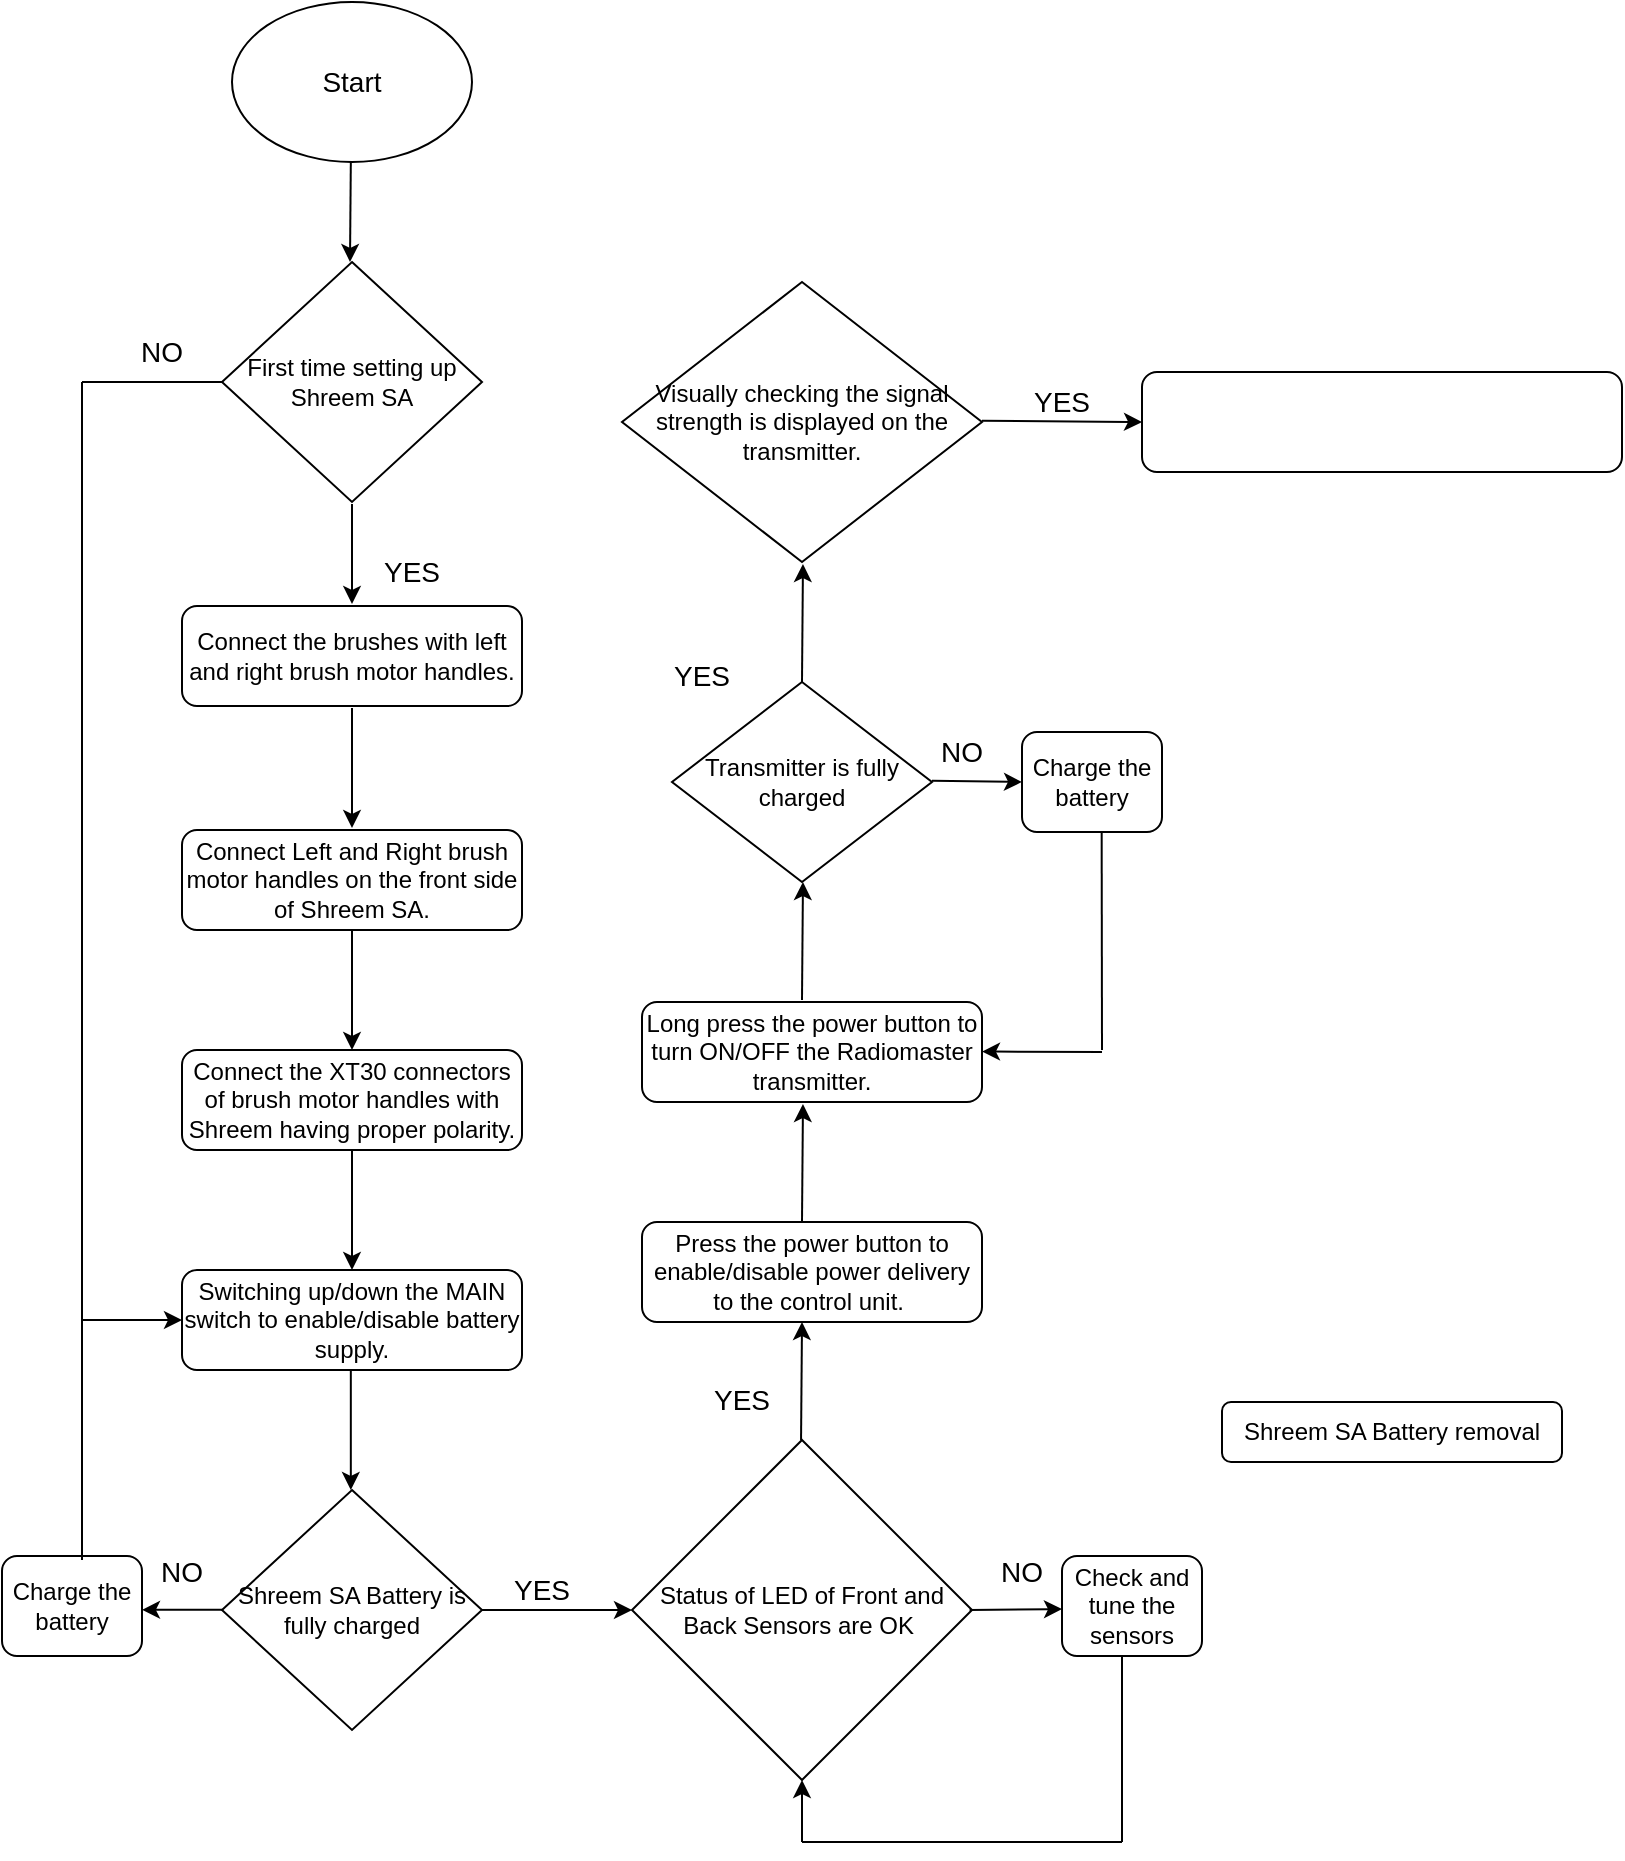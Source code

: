 <mxfile version="25.0.3">
  <diagram id="C5RBs43oDa-KdzZeNtuy" name="Page-1">
    <mxGraphModel dx="986" dy="472" grid="1" gridSize="10" guides="1" tooltips="1" connect="1" arrows="1" fold="1" page="1" pageScale="1" pageWidth="1169" pageHeight="1654" math="0" shadow="0">
      <root>
        <mxCell id="WIyWlLk6GJQsqaUBKTNV-0" />
        <mxCell id="WIyWlLk6GJQsqaUBKTNV-1" parent="WIyWlLk6GJQsqaUBKTNV-0" />
        <mxCell id="ZuE81GLq9ZgMECM_-Afw-1" value="&lt;span style=&quot;font-family: Arial, sans-serif; white-space-collapse: preserve;&quot;&gt;&lt;font&gt;Connect the brushes with left and right brush motor handles.&lt;/font&gt;&lt;/span&gt;" style="rounded=1;whiteSpace=wrap;html=1;fontSize=12;glass=0;strokeWidth=1;shadow=0;" vertex="1" parent="WIyWlLk6GJQsqaUBKTNV-1">
          <mxGeometry x="160" y="422" width="170" height="50" as="geometry" />
        </mxCell>
        <mxCell id="ZuE81GLq9ZgMECM_-Afw-2" value="Connect Left and Right brush motor handles on the front side of Shreem SA." style="rounded=1;whiteSpace=wrap;html=1;fontSize=12;glass=0;strokeWidth=1;shadow=0;" vertex="1" parent="WIyWlLk6GJQsqaUBKTNV-1">
          <mxGeometry x="160" y="534" width="170" height="50" as="geometry" />
        </mxCell>
        <mxCell id="ZuE81GLq9ZgMECM_-Afw-4" value="Connect the XT30 connectors of brush motor handles with Shreem having proper polarity." style="rounded=1;whiteSpace=wrap;html=1;fontSize=12;glass=0;strokeWidth=1;shadow=0;" vertex="1" parent="WIyWlLk6GJQsqaUBKTNV-1">
          <mxGeometry x="160" y="644" width="170" height="50" as="geometry" />
        </mxCell>
        <mxCell id="ZuE81GLq9ZgMECM_-Afw-5" value="&lt;div&gt;Switching up/down the MAIN switch to enable/disable battery supply.&lt;/div&gt;" style="rounded=1;whiteSpace=wrap;html=1;fontSize=12;glass=0;strokeWidth=1;shadow=0;" vertex="1" parent="WIyWlLk6GJQsqaUBKTNV-1">
          <mxGeometry x="160" y="754" width="170" height="50" as="geometry" />
        </mxCell>
        <mxCell id="ZuE81GLq9ZgMECM_-Afw-6" value="&lt;div&gt;Press the power button to enable/disable power delivery to the control unit.&amp;nbsp;&lt;/div&gt;" style="rounded=1;whiteSpace=wrap;html=1;fontSize=12;glass=0;strokeWidth=1;shadow=0;" vertex="1" parent="WIyWlLk6GJQsqaUBKTNV-1">
          <mxGeometry x="390" y="730" width="170" height="50" as="geometry" />
        </mxCell>
        <mxCell id="ZuE81GLq9ZgMECM_-Afw-7" value="Shreem SA Battery removal" style="rounded=1;whiteSpace=wrap;html=1;fontSize=12;glass=0;strokeWidth=1;shadow=0;" vertex="1" parent="WIyWlLk6GJQsqaUBKTNV-1">
          <mxGeometry x="680" y="820" width="170" height="30" as="geometry" />
        </mxCell>
        <mxCell id="ZuE81GLq9ZgMECM_-Afw-9" value="&lt;div&gt;Long press the power button to turn ON/OFF the Radiomaster transmitter.&lt;/div&gt;" style="rounded=1;whiteSpace=wrap;html=1;fontSize=12;glass=0;strokeWidth=1;shadow=0;" vertex="1" parent="WIyWlLk6GJQsqaUBKTNV-1">
          <mxGeometry x="390" y="620" width="170" height="50" as="geometry" />
        </mxCell>
        <mxCell id="ZuE81GLq9ZgMECM_-Afw-10" value="" style="rounded=1;whiteSpace=wrap;html=1;fontSize=12;glass=0;strokeWidth=1;shadow=0;" vertex="1" parent="WIyWlLk6GJQsqaUBKTNV-1">
          <mxGeometry x="640" y="305" width="240" height="50" as="geometry" />
        </mxCell>
        <mxCell id="ZuE81GLq9ZgMECM_-Afw-16" value="" style="endArrow=classic;html=1;rounded=0;exitX=0.5;exitY=1;exitDx=0;exitDy=0;entryX=0.5;entryY=0;entryDx=0;entryDy=0;" edge="1" parent="WIyWlLk6GJQsqaUBKTNV-1">
          <mxGeometry width="50" height="50" relative="1" as="geometry">
            <mxPoint x="245" y="371.0" as="sourcePoint" />
            <mxPoint x="245" y="421.0" as="targetPoint" />
          </mxGeometry>
        </mxCell>
        <mxCell id="ZuE81GLq9ZgMECM_-Afw-18" value="&lt;font style=&quot;font-size: 14px;&quot;&gt;Start&lt;/font&gt;" style="ellipse;whiteSpace=wrap;html=1;" vertex="1" parent="WIyWlLk6GJQsqaUBKTNV-1">
          <mxGeometry x="185" y="120" width="120" height="80" as="geometry" />
        </mxCell>
        <mxCell id="ZuE81GLq9ZgMECM_-Afw-19" value="&lt;span style=&quot;font-family: Arial, sans-serif; white-space-collapse: preserve;&quot;&gt;&lt;font&gt;First time setting up Shreem SA&lt;/font&gt;&lt;/span&gt;" style="rhombus;whiteSpace=wrap;html=1;" vertex="1" parent="WIyWlLk6GJQsqaUBKTNV-1">
          <mxGeometry x="180" y="250" width="130" height="120" as="geometry" />
        </mxCell>
        <mxCell id="ZuE81GLq9ZgMECM_-Afw-20" value="" style="endArrow=classic;html=1;rounded=0;exitX=0.5;exitY=1;exitDx=0;exitDy=0;" edge="1" parent="WIyWlLk6GJQsqaUBKTNV-1">
          <mxGeometry width="50" height="50" relative="1" as="geometry">
            <mxPoint x="244.41" y="200.0" as="sourcePoint" />
            <mxPoint x="244" y="250" as="targetPoint" />
          </mxGeometry>
        </mxCell>
        <mxCell id="ZuE81GLq9ZgMECM_-Afw-21" value="&lt;font style=&quot;font-size: 14px;&quot;&gt;YES&lt;/font&gt;" style="text;html=1;align=center;verticalAlign=middle;whiteSpace=wrap;rounded=0;" vertex="1" parent="WIyWlLk6GJQsqaUBKTNV-1">
          <mxGeometry x="245" y="390" width="60" height="30" as="geometry" />
        </mxCell>
        <mxCell id="ZuE81GLq9ZgMECM_-Afw-22" value="&lt;font style=&quot;font-size: 14px;&quot;&gt;NO&lt;/font&gt;" style="text;html=1;align=center;verticalAlign=middle;whiteSpace=wrap;rounded=0;" vertex="1" parent="WIyWlLk6GJQsqaUBKTNV-1">
          <mxGeometry x="120" y="280" width="60" height="30" as="geometry" />
        </mxCell>
        <mxCell id="ZuE81GLq9ZgMECM_-Afw-26" value="" style="endArrow=classic;html=1;rounded=0;exitX=0.5;exitY=1;exitDx=0;exitDy=0;entryX=0.5;entryY=0;entryDx=0;entryDy=0;" edge="1" parent="WIyWlLk6GJQsqaUBKTNV-1">
          <mxGeometry width="50" height="50" relative="1" as="geometry">
            <mxPoint x="245" y="473.0" as="sourcePoint" />
            <mxPoint x="245" y="533" as="targetPoint" />
          </mxGeometry>
        </mxCell>
        <mxCell id="ZuE81GLq9ZgMECM_-Afw-27" value="" style="endArrow=classic;html=1;rounded=0;exitX=0.5;exitY=1;exitDx=0;exitDy=0;entryX=0.5;entryY=0;entryDx=0;entryDy=0;" edge="1" parent="WIyWlLk6GJQsqaUBKTNV-1">
          <mxGeometry width="50" height="50" relative="1" as="geometry">
            <mxPoint x="245" y="584.0" as="sourcePoint" />
            <mxPoint x="245" y="644" as="targetPoint" />
          </mxGeometry>
        </mxCell>
        <mxCell id="ZuE81GLq9ZgMECM_-Afw-28" value="" style="endArrow=classic;html=1;rounded=0;exitX=0.5;exitY=1;exitDx=0;exitDy=0;entryX=0.5;entryY=0;entryDx=0;entryDy=0;" edge="1" parent="WIyWlLk6GJQsqaUBKTNV-1">
          <mxGeometry width="50" height="50" relative="1" as="geometry">
            <mxPoint x="245" y="694.0" as="sourcePoint" />
            <mxPoint x="245" y="754" as="targetPoint" />
          </mxGeometry>
        </mxCell>
        <mxCell id="ZuE81GLq9ZgMECM_-Afw-29" value="" style="endArrow=classic;html=1;rounded=0;exitX=0.5;exitY=1;exitDx=0;exitDy=0;entryX=0.5;entryY=0;entryDx=0;entryDy=0;" edge="1" parent="WIyWlLk6GJQsqaUBKTNV-1">
          <mxGeometry width="50" height="50" relative="1" as="geometry">
            <mxPoint x="244.41" y="804.0" as="sourcePoint" />
            <mxPoint x="244.41" y="864" as="targetPoint" />
          </mxGeometry>
        </mxCell>
        <mxCell id="ZuE81GLq9ZgMECM_-Afw-30" value="Shreem SA Battery is fully charged" style="rhombus;whiteSpace=wrap;html=1;" vertex="1" parent="WIyWlLk6GJQsqaUBKTNV-1">
          <mxGeometry x="180" y="864" width="130" height="120" as="geometry" />
        </mxCell>
        <mxCell id="ZuE81GLq9ZgMECM_-Afw-31" value="&lt;font style=&quot;font-size: 14px;&quot;&gt;YES&lt;/font&gt;" style="text;html=1;align=center;verticalAlign=middle;whiteSpace=wrap;rounded=0;" vertex="1" parent="WIyWlLk6GJQsqaUBKTNV-1">
          <mxGeometry x="310" y="899" width="60" height="30" as="geometry" />
        </mxCell>
        <mxCell id="ZuE81GLq9ZgMECM_-Afw-32" value="" style="endArrow=classic;html=1;rounded=0;exitX=0.5;exitY=1;exitDx=0;exitDy=0;entryX=0;entryY=0.5;entryDx=0;entryDy=0;" edge="1" parent="WIyWlLk6GJQsqaUBKTNV-1" target="ZuE81GLq9ZgMECM_-Afw-49">
          <mxGeometry width="50" height="50" relative="1" as="geometry">
            <mxPoint x="310" y="924.0" as="sourcePoint" />
            <mxPoint x="380" y="924" as="targetPoint" />
          </mxGeometry>
        </mxCell>
        <mxCell id="ZuE81GLq9ZgMECM_-Afw-37" value="" style="endArrow=none;html=1;rounded=0;entryX=0;entryY=0.5;entryDx=0;entryDy=0;" edge="1" parent="WIyWlLk6GJQsqaUBKTNV-1" target="ZuE81GLq9ZgMECM_-Afw-19">
          <mxGeometry width="50" height="50" relative="1" as="geometry">
            <mxPoint x="110" y="310" as="sourcePoint" />
            <mxPoint x="290" y="380" as="targetPoint" />
          </mxGeometry>
        </mxCell>
        <mxCell id="ZuE81GLq9ZgMECM_-Afw-38" value="" style="endArrow=none;html=1;rounded=0;" edge="1" parent="WIyWlLk6GJQsqaUBKTNV-1">
          <mxGeometry width="50" height="50" relative="1" as="geometry">
            <mxPoint x="110" y="780" as="sourcePoint" />
            <mxPoint x="110" y="310" as="targetPoint" />
          </mxGeometry>
        </mxCell>
        <mxCell id="ZuE81GLq9ZgMECM_-Afw-39" value="" style="endArrow=classic;html=1;rounded=0;entryX=0;entryY=0.5;entryDx=0;entryDy=0;" edge="1" parent="WIyWlLk6GJQsqaUBKTNV-1" target="ZuE81GLq9ZgMECM_-Afw-5">
          <mxGeometry width="50" height="50" relative="1" as="geometry">
            <mxPoint x="110" y="779" as="sourcePoint" />
            <mxPoint x="290" y="730" as="targetPoint" />
          </mxGeometry>
        </mxCell>
        <mxCell id="ZuE81GLq9ZgMECM_-Afw-40" value="&lt;div&gt;Charge the battery&lt;/div&gt;" style="rounded=1;whiteSpace=wrap;html=1;fontSize=12;glass=0;strokeWidth=1;shadow=0;" vertex="1" parent="WIyWlLk6GJQsqaUBKTNV-1">
          <mxGeometry x="70" y="897" width="70" height="50" as="geometry" />
        </mxCell>
        <mxCell id="ZuE81GLq9ZgMECM_-Afw-41" value="" style="endArrow=classic;html=1;rounded=0;entryX=1;entryY=0.5;entryDx=0;entryDy=0;" edge="1" parent="WIyWlLk6GJQsqaUBKTNV-1">
          <mxGeometry width="50" height="50" relative="1" as="geometry">
            <mxPoint x="180" y="923.92" as="sourcePoint" />
            <mxPoint x="140" y="923.92" as="targetPoint" />
          </mxGeometry>
        </mxCell>
        <mxCell id="ZuE81GLq9ZgMECM_-Afw-42" value="&lt;font style=&quot;font-size: 14px;&quot;&gt;NO&lt;/font&gt;" style="text;html=1;align=center;verticalAlign=middle;whiteSpace=wrap;rounded=0;" vertex="1" parent="WIyWlLk6GJQsqaUBKTNV-1">
          <mxGeometry x="130" y="890" width="60" height="30" as="geometry" />
        </mxCell>
        <mxCell id="ZuE81GLq9ZgMECM_-Afw-43" value="" style="endArrow=none;html=1;rounded=0;" edge="1" parent="WIyWlLk6GJQsqaUBKTNV-1">
          <mxGeometry width="50" height="50" relative="1" as="geometry">
            <mxPoint x="110" y="899" as="sourcePoint" />
            <mxPoint x="110" y="780" as="targetPoint" />
          </mxGeometry>
        </mxCell>
        <mxCell id="ZuE81GLq9ZgMECM_-Afw-48" value="" style="endArrow=classic;html=1;rounded=0;exitX=0.5;exitY=1;exitDx=0;exitDy=0;" edge="1" parent="WIyWlLk6GJQsqaUBKTNV-1">
          <mxGeometry width="50" height="50" relative="1" as="geometry">
            <mxPoint x="470" y="730.0" as="sourcePoint" />
            <mxPoint x="470.48" y="671" as="targetPoint" />
          </mxGeometry>
        </mxCell>
        <mxCell id="ZuE81GLq9ZgMECM_-Afw-49" value="Status of LED of Front and Back Sensors are OK&amp;nbsp;" style="rhombus;whiteSpace=wrap;html=1;" vertex="1" parent="WIyWlLk6GJQsqaUBKTNV-1">
          <mxGeometry x="385" y="839" width="170" height="170" as="geometry" />
        </mxCell>
        <mxCell id="ZuE81GLq9ZgMECM_-Afw-50" value="" style="endArrow=classic;html=1;rounded=0;exitX=0.5;exitY=1;exitDx=0;exitDy=0;" edge="1" parent="WIyWlLk6GJQsqaUBKTNV-1">
          <mxGeometry width="50" height="50" relative="1" as="geometry">
            <mxPoint x="469.52" y="839.0" as="sourcePoint" />
            <mxPoint x="470" y="780" as="targetPoint" />
          </mxGeometry>
        </mxCell>
        <mxCell id="ZuE81GLq9ZgMECM_-Afw-51" value="&lt;font style=&quot;font-size: 14px;&quot;&gt;YES&lt;/font&gt;" style="text;html=1;align=center;verticalAlign=middle;whiteSpace=wrap;rounded=0;" vertex="1" parent="WIyWlLk6GJQsqaUBKTNV-1">
          <mxGeometry x="410" y="804" width="60" height="30" as="geometry" />
        </mxCell>
        <mxCell id="ZuE81GLq9ZgMECM_-Afw-52" value="&lt;font style=&quot;font-size: 14px;&quot;&gt;NO&lt;/font&gt;" style="text;html=1;align=center;verticalAlign=middle;whiteSpace=wrap;rounded=0;" vertex="1" parent="WIyWlLk6GJQsqaUBKTNV-1">
          <mxGeometry x="550" y="890" width="60" height="30" as="geometry" />
        </mxCell>
        <mxCell id="ZuE81GLq9ZgMECM_-Afw-53" value="" style="endArrow=classic;html=1;rounded=0;entryX=0;entryY=0.5;entryDx=0;entryDy=0;exitX=0.993;exitY=0.5;exitDx=0;exitDy=0;exitPerimeter=0;" edge="1" parent="WIyWlLk6GJQsqaUBKTNV-1" source="ZuE81GLq9ZgMECM_-Afw-49">
          <mxGeometry width="50" height="50" relative="1" as="geometry">
            <mxPoint x="550" y="923.52" as="sourcePoint" />
            <mxPoint x="600" y="923.52" as="targetPoint" />
          </mxGeometry>
        </mxCell>
        <mxCell id="ZuE81GLq9ZgMECM_-Afw-54" value="&lt;div&gt;Check and tune the sensors&lt;/div&gt;" style="rounded=1;whiteSpace=wrap;html=1;fontSize=12;glass=0;strokeWidth=1;shadow=0;" vertex="1" parent="WIyWlLk6GJQsqaUBKTNV-1">
          <mxGeometry x="600" y="897" width="70" height="50" as="geometry" />
        </mxCell>
        <mxCell id="ZuE81GLq9ZgMECM_-Afw-55" value="" style="endArrow=classic;html=1;rounded=0;" edge="1" parent="WIyWlLk6GJQsqaUBKTNV-1">
          <mxGeometry width="50" height="50" relative="1" as="geometry">
            <mxPoint x="470" y="1040" as="sourcePoint" />
            <mxPoint x="470" y="1009" as="targetPoint" />
            <Array as="points">
              <mxPoint x="470" y="1030" />
            </Array>
          </mxGeometry>
        </mxCell>
        <mxCell id="ZuE81GLq9ZgMECM_-Afw-56" value="" style="endArrow=none;html=1;rounded=0;" edge="1" parent="WIyWlLk6GJQsqaUBKTNV-1">
          <mxGeometry width="50" height="50" relative="1" as="geometry">
            <mxPoint x="630" y="1040" as="sourcePoint" />
            <mxPoint x="630" y="947" as="targetPoint" />
          </mxGeometry>
        </mxCell>
        <mxCell id="ZuE81GLq9ZgMECM_-Afw-57" value="" style="endArrow=none;html=1;rounded=0;" edge="1" parent="WIyWlLk6GJQsqaUBKTNV-1">
          <mxGeometry width="50" height="50" relative="1" as="geometry">
            <mxPoint x="470" y="1040" as="sourcePoint" />
            <mxPoint x="630" y="1040" as="targetPoint" />
          </mxGeometry>
        </mxCell>
        <mxCell id="ZuE81GLq9ZgMECM_-Afw-58" value="" style="endArrow=classic;html=1;rounded=0;exitX=0.5;exitY=1;exitDx=0;exitDy=0;" edge="1" parent="WIyWlLk6GJQsqaUBKTNV-1">
          <mxGeometry width="50" height="50" relative="1" as="geometry">
            <mxPoint x="470" y="619.0" as="sourcePoint" />
            <mxPoint x="470.48" y="560" as="targetPoint" />
          </mxGeometry>
        </mxCell>
        <mxCell id="ZuE81GLq9ZgMECM_-Afw-59" value="Transmitter is fully charged" style="rhombus;whiteSpace=wrap;html=1;" vertex="1" parent="WIyWlLk6GJQsqaUBKTNV-1">
          <mxGeometry x="405" y="460" width="130" height="100" as="geometry" />
        </mxCell>
        <mxCell id="ZuE81GLq9ZgMECM_-Afw-60" value="&lt;font style=&quot;font-size: 14px;&quot;&gt;YES&lt;/font&gt;" style="text;html=1;align=center;verticalAlign=middle;whiteSpace=wrap;rounded=0;" vertex="1" parent="WIyWlLk6GJQsqaUBKTNV-1">
          <mxGeometry x="390" y="442" width="60" height="30" as="geometry" />
        </mxCell>
        <mxCell id="ZuE81GLq9ZgMECM_-Afw-61" value="" style="endArrow=classic;html=1;rounded=0;exitX=0.5;exitY=1;exitDx=0;exitDy=0;" edge="1" parent="WIyWlLk6GJQsqaUBKTNV-1">
          <mxGeometry width="50" height="50" relative="1" as="geometry">
            <mxPoint x="470" y="460.0" as="sourcePoint" />
            <mxPoint x="470.48" y="401" as="targetPoint" />
          </mxGeometry>
        </mxCell>
        <mxCell id="ZuE81GLq9ZgMECM_-Afw-62" value="Visually checking the signal strength is displayed on the transmitter." style="rhombus;whiteSpace=wrap;html=1;" vertex="1" parent="WIyWlLk6GJQsqaUBKTNV-1">
          <mxGeometry x="380" y="260" width="180" height="140" as="geometry" />
        </mxCell>
        <mxCell id="ZuE81GLq9ZgMECM_-Afw-63" value="&lt;div&gt;Charge the battery&lt;/div&gt;" style="rounded=1;whiteSpace=wrap;html=1;fontSize=12;glass=0;strokeWidth=1;shadow=0;" vertex="1" parent="WIyWlLk6GJQsqaUBKTNV-1">
          <mxGeometry x="580" y="485" width="70" height="50" as="geometry" />
        </mxCell>
        <mxCell id="ZuE81GLq9ZgMECM_-Afw-65" value="" style="endArrow=classic;html=1;rounded=0;exitX=0.5;exitY=1;exitDx=0;exitDy=0;" edge="1" parent="WIyWlLk6GJQsqaUBKTNV-1">
          <mxGeometry width="50" height="50" relative="1" as="geometry">
            <mxPoint x="535" y="509.41" as="sourcePoint" />
            <mxPoint x="580" y="510" as="targetPoint" />
          </mxGeometry>
        </mxCell>
        <mxCell id="ZuE81GLq9ZgMECM_-Afw-66" value="&lt;font style=&quot;font-size: 14px;&quot;&gt;NO&lt;/font&gt;" style="text;html=1;align=center;verticalAlign=middle;whiteSpace=wrap;rounded=0;" vertex="1" parent="WIyWlLk6GJQsqaUBKTNV-1">
          <mxGeometry x="520" y="480" width="60" height="30" as="geometry" />
        </mxCell>
        <mxCell id="ZuE81GLq9ZgMECM_-Afw-68" value="" style="endArrow=classic;html=1;rounded=0;entryX=1;entryY=0.5;entryDx=0;entryDy=0;" edge="1" parent="WIyWlLk6GJQsqaUBKTNV-1">
          <mxGeometry width="50" height="50" relative="1" as="geometry">
            <mxPoint x="620" y="645" as="sourcePoint" />
            <mxPoint x="560" y="644.76" as="targetPoint" />
          </mxGeometry>
        </mxCell>
        <mxCell id="ZuE81GLq9ZgMECM_-Afw-69" value="" style="endArrow=none;html=1;rounded=0;entryX=0.569;entryY=1.002;entryDx=0;entryDy=0;entryPerimeter=0;" edge="1" parent="WIyWlLk6GJQsqaUBKTNV-1" target="ZuE81GLq9ZgMECM_-Afw-63">
          <mxGeometry width="50" height="50" relative="1" as="geometry">
            <mxPoint x="620" y="644" as="sourcePoint" />
            <mxPoint x="620" y="539" as="targetPoint" />
          </mxGeometry>
        </mxCell>
        <mxCell id="ZuE81GLq9ZgMECM_-Afw-70" value="&lt;font style=&quot;font-size: 14px;&quot;&gt;YES&lt;/font&gt;" style="text;html=1;align=center;verticalAlign=middle;whiteSpace=wrap;rounded=0;" vertex="1" parent="WIyWlLk6GJQsqaUBKTNV-1">
          <mxGeometry x="570" y="305" width="60" height="30" as="geometry" />
        </mxCell>
        <mxCell id="ZuE81GLq9ZgMECM_-Afw-71" value="" style="endArrow=classic;html=1;rounded=0;exitX=0.5;exitY=1;exitDx=0;exitDy=0;entryX=0;entryY=0.5;entryDx=0;entryDy=0;" edge="1" parent="WIyWlLk6GJQsqaUBKTNV-1" target="ZuE81GLq9ZgMECM_-Afw-10">
          <mxGeometry width="50" height="50" relative="1" as="geometry">
            <mxPoint x="560" y="329.38" as="sourcePoint" />
            <mxPoint x="635" y="329.38" as="targetPoint" />
          </mxGeometry>
        </mxCell>
      </root>
    </mxGraphModel>
  </diagram>
</mxfile>
